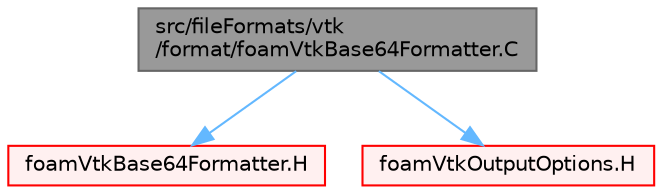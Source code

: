 digraph "src/fileFormats/vtk/format/foamVtkBase64Formatter.C"
{
 // LATEX_PDF_SIZE
  bgcolor="transparent";
  edge [fontname=Helvetica,fontsize=10,labelfontname=Helvetica,labelfontsize=10];
  node [fontname=Helvetica,fontsize=10,shape=box,height=0.2,width=0.4];
  Node1 [id="Node000001",label="src/fileFormats/vtk\l/format/foamVtkBase64Formatter.C",height=0.2,width=0.4,color="gray40", fillcolor="grey60", style="filled", fontcolor="black",tooltip=" "];
  Node1 -> Node2 [id="edge1_Node000001_Node000002",color="steelblue1",style="solid",tooltip=" "];
  Node2 [id="Node000002",label="foamVtkBase64Formatter.H",height=0.2,width=0.4,color="red", fillcolor="#FFF0F0", style="filled",URL="$foamVtkBase64Formatter_8H.html",tooltip=" "];
  Node1 -> Node113 [id="edge2_Node000001_Node000113",color="steelblue1",style="solid",tooltip=" "];
  Node113 [id="Node000113",label="foamVtkOutputOptions.H",height=0.2,width=0.4,color="red", fillcolor="#FFF0F0", style="filled",URL="$foamVtkOutputOptions_8H.html",tooltip=" "];
}
